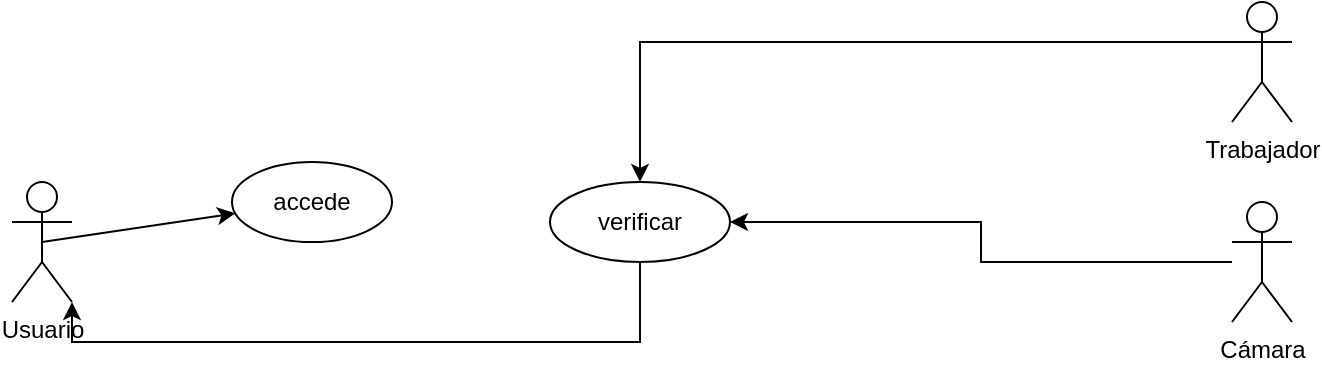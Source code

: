 <mxfile version="23.1.1" type="github">
  <diagram name="Página-1" id="xCtE24lZmDWzQuAe8FKg">
    <mxGraphModel dx="880" dy="468" grid="1" gridSize="10" guides="1" tooltips="1" connect="1" arrows="1" fold="1" page="1" pageScale="1" pageWidth="827" pageHeight="1169" math="0" shadow="0">
      <root>
        <mxCell id="0" />
        <mxCell id="1" parent="0" />
        <mxCell id="PoevIn2Blv9Qfr6ULeEx-1" value="Usuario" style="shape=umlActor;verticalLabelPosition=bottom;verticalAlign=top;html=1;outlineConnect=0;" vertex="1" parent="1">
          <mxGeometry x="100" y="150" width="30" height="60" as="geometry" />
        </mxCell>
        <mxCell id="PoevIn2Blv9Qfr6ULeEx-2" value="" style="endArrow=classic;html=1;rounded=0;exitX=0.5;exitY=0.5;exitDx=0;exitDy=0;exitPerimeter=0;" edge="1" parent="1" source="PoevIn2Blv9Qfr6ULeEx-1" target="PoevIn2Blv9Qfr6ULeEx-3">
          <mxGeometry width="50" height="50" relative="1" as="geometry">
            <mxPoint x="390" y="170" as="sourcePoint" />
            <mxPoint x="240" y="160" as="targetPoint" />
          </mxGeometry>
        </mxCell>
        <mxCell id="PoevIn2Blv9Qfr6ULeEx-3" value="accede" style="ellipse;whiteSpace=wrap;html=1;" vertex="1" parent="1">
          <mxGeometry x="210" y="140" width="80" height="40" as="geometry" />
        </mxCell>
        <mxCell id="PoevIn2Blv9Qfr6ULeEx-5" style="edgeStyle=orthogonalEdgeStyle;rounded=0;orthogonalLoop=1;jettySize=auto;html=1;exitX=0;exitY=0.333;exitDx=0;exitDy=0;exitPerimeter=0;" edge="1" parent="1" source="PoevIn2Blv9Qfr6ULeEx-4" target="PoevIn2Blv9Qfr6ULeEx-7">
          <mxGeometry relative="1" as="geometry">
            <mxPoint x="440" y="170" as="targetPoint" />
          </mxGeometry>
        </mxCell>
        <mxCell id="PoevIn2Blv9Qfr6ULeEx-4" value="Trabajador" style="shape=umlActor;verticalLabelPosition=bottom;verticalAlign=top;html=1;outlineConnect=0;" vertex="1" parent="1">
          <mxGeometry x="710" y="60" width="30" height="60" as="geometry" />
        </mxCell>
        <mxCell id="PoevIn2Blv9Qfr6ULeEx-7" value="verificar" style="ellipse;whiteSpace=wrap;html=1;" vertex="1" parent="1">
          <mxGeometry x="369" y="150" width="90" height="40" as="geometry" />
        </mxCell>
        <mxCell id="PoevIn2Blv9Qfr6ULeEx-8" style="edgeStyle=orthogonalEdgeStyle;rounded=0;orthogonalLoop=1;jettySize=auto;html=1;entryX=1;entryY=1;entryDx=0;entryDy=0;entryPerimeter=0;" edge="1" parent="1" source="PoevIn2Blv9Qfr6ULeEx-7" target="PoevIn2Blv9Qfr6ULeEx-1">
          <mxGeometry relative="1" as="geometry">
            <Array as="points">
              <mxPoint x="414" y="230" />
              <mxPoint x="130" y="230" />
            </Array>
          </mxGeometry>
        </mxCell>
        <mxCell id="PoevIn2Blv9Qfr6ULeEx-10" style="edgeStyle=orthogonalEdgeStyle;rounded=0;orthogonalLoop=1;jettySize=auto;html=1;entryX=1;entryY=0.5;entryDx=0;entryDy=0;" edge="1" parent="1" source="PoevIn2Blv9Qfr6ULeEx-9" target="PoevIn2Blv9Qfr6ULeEx-7">
          <mxGeometry relative="1" as="geometry" />
        </mxCell>
        <mxCell id="PoevIn2Blv9Qfr6ULeEx-9" value="Cámara" style="shape=umlActor;verticalLabelPosition=bottom;verticalAlign=top;html=1;outlineConnect=0;" vertex="1" parent="1">
          <mxGeometry x="710" y="160" width="30" height="60" as="geometry" />
        </mxCell>
      </root>
    </mxGraphModel>
  </diagram>
</mxfile>
